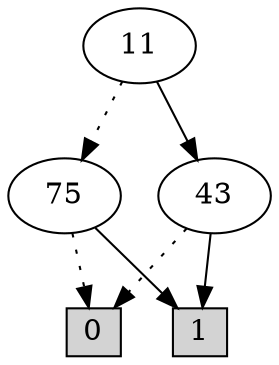 digraph G {
0 [shape=box, label="0", style=filled, shape=box, height=0.3, width=0.3];
1 [shape=box, label="1", style=filled, shape=box, height=0.3, width=0.3];
1383 [label="11"];
1383 -> 152 [style=dotted];
1383 -> 88 [style=filled];
152 [label="75"];
152 -> 0 [style=dotted];
152 -> 1 [style=filled];
88 [label="43"];
88 -> 0 [style=dotted];
88 -> 1 [style=filled];
}
